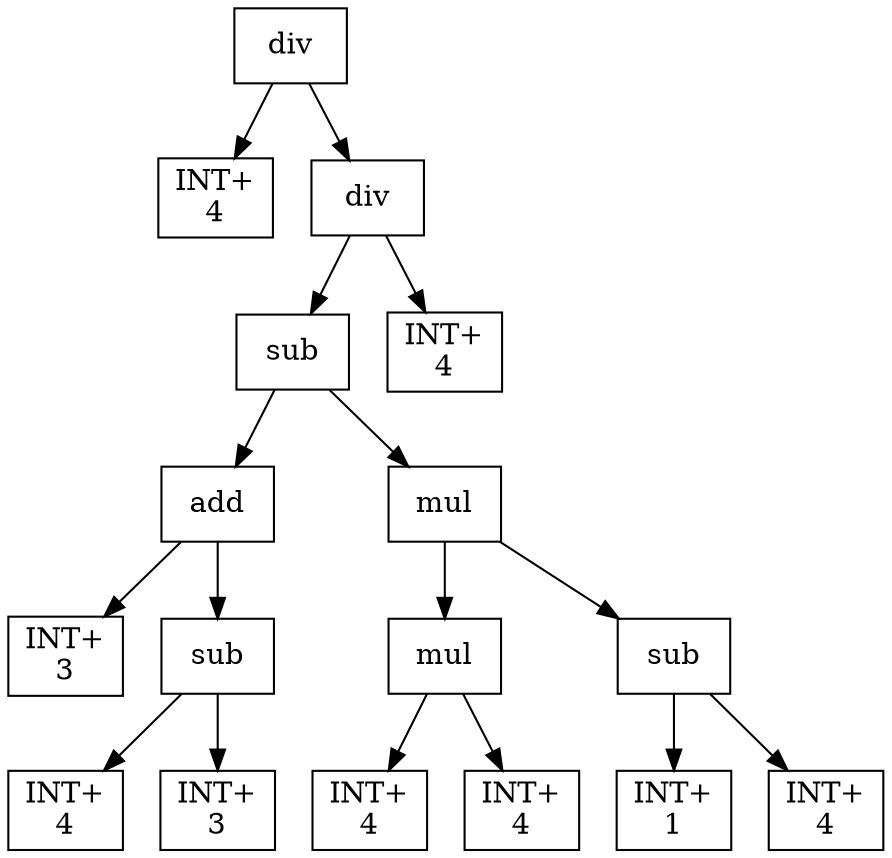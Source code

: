 digraph expr {
  node [shape=box];
  n1 [label="div"];
  n2 [label="INT+\n4"];
  n3 [label="div"];
  n4 [label="sub"];
  n5 [label="add"];
  n6 [label="INT+\n3"];
  n7 [label="sub"];
  n8 [label="INT+\n4"];
  n9 [label="INT+\n3"];
  n7 -> n8;
  n7 -> n9;
  n5 -> n6;
  n5 -> n7;
  n10 [label="mul"];
  n11 [label="mul"];
  n12 [label="INT+\n4"];
  n13 [label="INT+\n4"];
  n11 -> n12;
  n11 -> n13;
  n14 [label="sub"];
  n15 [label="INT+\n1"];
  n16 [label="INT+\n4"];
  n14 -> n15;
  n14 -> n16;
  n10 -> n11;
  n10 -> n14;
  n4 -> n5;
  n4 -> n10;
  n17 [label="INT+\n4"];
  n3 -> n4;
  n3 -> n17;
  n1 -> n2;
  n1 -> n3;
}